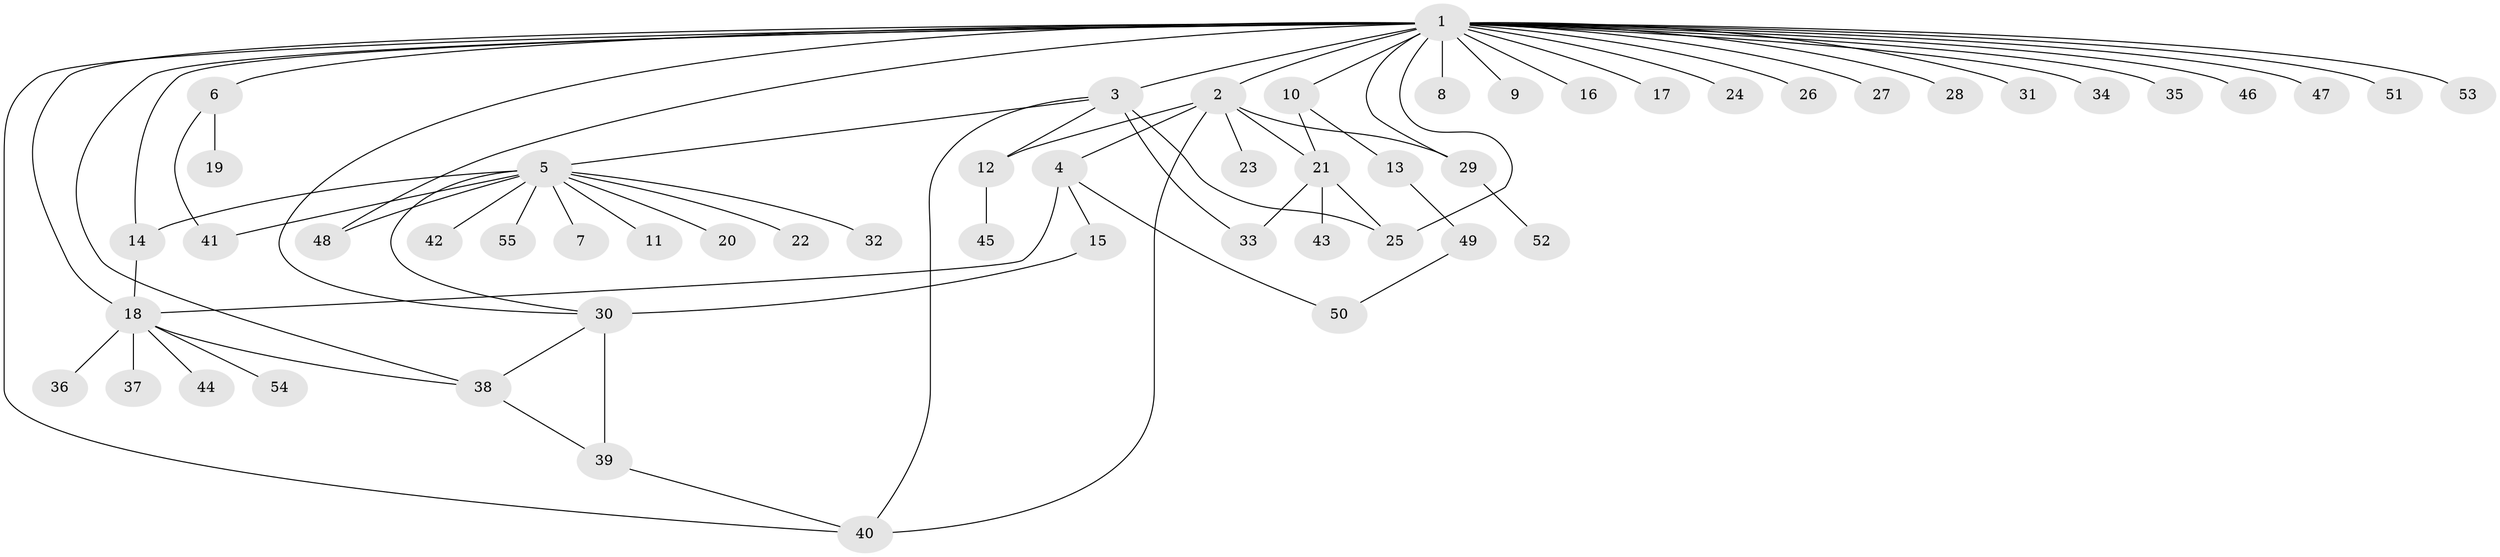 // original degree distribution, {34: 0.01098901098901099, 11: 0.01098901098901099, 9: 0.02197802197802198, 5: 0.01098901098901099, 13: 0.01098901098901099, 3: 0.13186813186813187, 1: 0.5164835164835165, 2: 0.2087912087912088, 4: 0.054945054945054944, 6: 0.02197802197802198}
// Generated by graph-tools (version 1.1) at 2025/50/03/04/25 22:50:38]
// undirected, 55 vertices, 74 edges
graph export_dot {
  node [color=gray90,style=filled];
  1;
  2;
  3;
  4;
  5;
  6;
  7;
  8;
  9;
  10;
  11;
  12;
  13;
  14;
  15;
  16;
  17;
  18;
  19;
  20;
  21;
  22;
  23;
  24;
  25;
  26;
  27;
  28;
  29;
  30;
  31;
  32;
  33;
  34;
  35;
  36;
  37;
  38;
  39;
  40;
  41;
  42;
  43;
  44;
  45;
  46;
  47;
  48;
  49;
  50;
  51;
  52;
  53;
  54;
  55;
  1 -- 2 [weight=1.0];
  1 -- 3 [weight=1.0];
  1 -- 6 [weight=1.0];
  1 -- 8 [weight=1.0];
  1 -- 9 [weight=1.0];
  1 -- 10 [weight=2.0];
  1 -- 14 [weight=1.0];
  1 -- 16 [weight=1.0];
  1 -- 17 [weight=1.0];
  1 -- 18 [weight=1.0];
  1 -- 24 [weight=1.0];
  1 -- 25 [weight=1.0];
  1 -- 26 [weight=1.0];
  1 -- 27 [weight=1.0];
  1 -- 28 [weight=1.0];
  1 -- 29 [weight=1.0];
  1 -- 30 [weight=2.0];
  1 -- 31 [weight=1.0];
  1 -- 34 [weight=1.0];
  1 -- 35 [weight=1.0];
  1 -- 38 [weight=1.0];
  1 -- 40 [weight=1.0];
  1 -- 46 [weight=1.0];
  1 -- 47 [weight=1.0];
  1 -- 48 [weight=1.0];
  1 -- 51 [weight=1.0];
  1 -- 53 [weight=1.0];
  2 -- 4 [weight=1.0];
  2 -- 12 [weight=1.0];
  2 -- 21 [weight=3.0];
  2 -- 23 [weight=1.0];
  2 -- 29 [weight=1.0];
  2 -- 40 [weight=1.0];
  3 -- 5 [weight=1.0];
  3 -- 12 [weight=1.0];
  3 -- 25 [weight=1.0];
  3 -- 33 [weight=2.0];
  3 -- 40 [weight=1.0];
  4 -- 15 [weight=1.0];
  4 -- 18 [weight=1.0];
  4 -- 50 [weight=1.0];
  5 -- 7 [weight=1.0];
  5 -- 11 [weight=1.0];
  5 -- 14 [weight=1.0];
  5 -- 20 [weight=1.0];
  5 -- 22 [weight=1.0];
  5 -- 30 [weight=1.0];
  5 -- 32 [weight=1.0];
  5 -- 41 [weight=1.0];
  5 -- 42 [weight=1.0];
  5 -- 48 [weight=1.0];
  5 -- 55 [weight=1.0];
  6 -- 19 [weight=1.0];
  6 -- 41 [weight=1.0];
  10 -- 13 [weight=1.0];
  10 -- 21 [weight=1.0];
  12 -- 45 [weight=1.0];
  13 -- 49 [weight=1.0];
  14 -- 18 [weight=1.0];
  15 -- 30 [weight=4.0];
  18 -- 36 [weight=1.0];
  18 -- 37 [weight=1.0];
  18 -- 38 [weight=1.0];
  18 -- 44 [weight=1.0];
  18 -- 54 [weight=1.0];
  21 -- 25 [weight=1.0];
  21 -- 33 [weight=1.0];
  21 -- 43 [weight=1.0];
  29 -- 52 [weight=1.0];
  30 -- 38 [weight=1.0];
  30 -- 39 [weight=1.0];
  38 -- 39 [weight=1.0];
  39 -- 40 [weight=1.0];
  49 -- 50 [weight=1.0];
}
